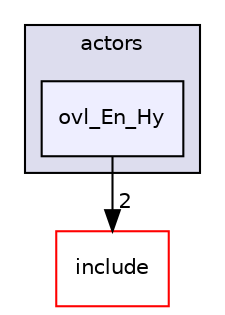 digraph "src/overlays/actors/ovl_En_Hy" {
  compound=true
  node [ fontsize="10", fontname="Helvetica"];
  edge [ labelfontsize="10", labelfontname="Helvetica"];
  subgraph clusterdir_e93473484be31ce7bcb356bd643a22f8 {
    graph [ bgcolor="#ddddee", pencolor="black", label="actors" fontname="Helvetica", fontsize="10", URL="dir_e93473484be31ce7bcb356bd643a22f8.html"]
  dir_549fd919c0725d078bffe8acff4db20a [shape=box, label="ovl_En_Hy", style="filled", fillcolor="#eeeeff", pencolor="black", URL="dir_549fd919c0725d078bffe8acff4db20a.html"];
  }
  dir_d44c64559bbebec7f509842c48db8b23 [shape=box label="include" fillcolor="white" style="filled" color="red" URL="dir_d44c64559bbebec7f509842c48db8b23.html"];
  dir_549fd919c0725d078bffe8acff4db20a->dir_d44c64559bbebec7f509842c48db8b23 [headlabel="2", labeldistance=1.5 headhref="dir_000277_000000.html"];
}

